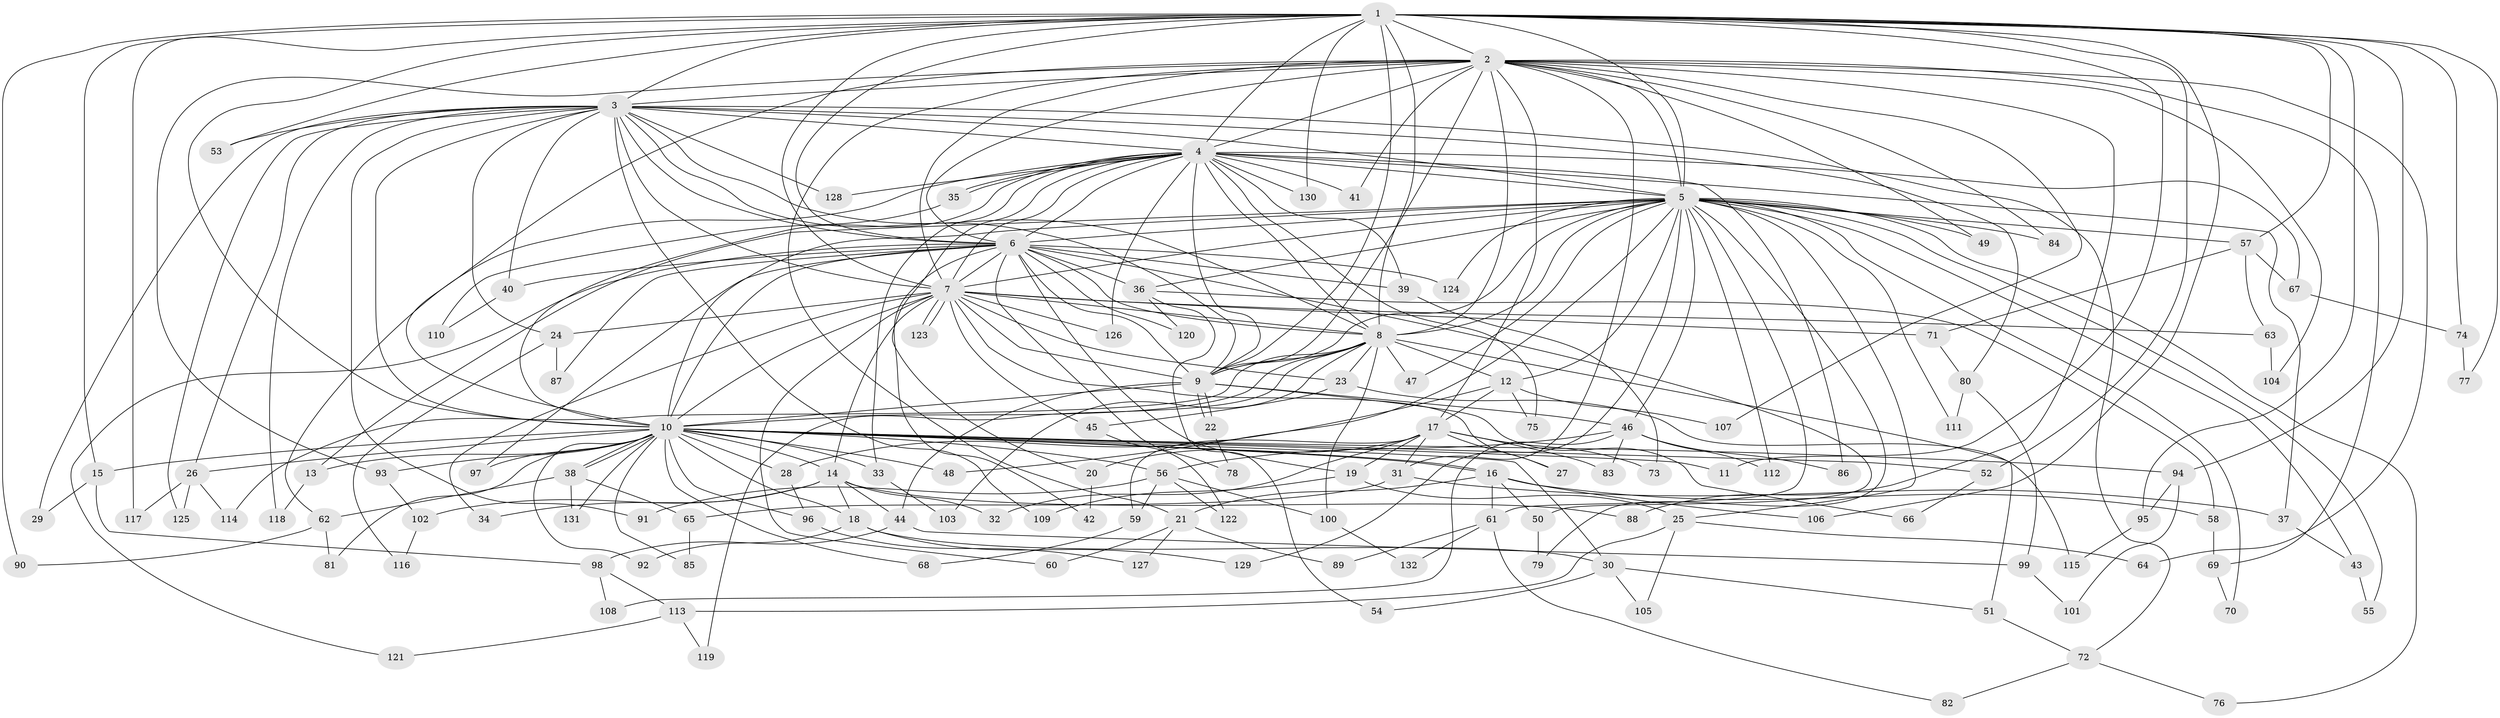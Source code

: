 // coarse degree distribution, {20: 0.0379746835443038, 21: 0.012658227848101266, 23: 0.012658227848101266, 24: 0.012658227848101266, 17: 0.02531645569620253, 14: 0.012658227848101266, 32: 0.012658227848101266, 2: 0.4050632911392405, 6: 0.012658227848101266, 3: 0.21518987341772153, 13: 0.012658227848101266, 4: 0.11392405063291139, 7: 0.02531645569620253, 11: 0.012658227848101266, 5: 0.06329113924050633, 10: 0.012658227848101266}
// Generated by graph-tools (version 1.1) at 2025/17/03/04/25 18:17:56]
// undirected, 132 vertices, 289 edges
graph export_dot {
graph [start="1"]
  node [color=gray90,style=filled];
  1;
  2;
  3;
  4;
  5;
  6;
  7;
  8;
  9;
  10;
  11;
  12;
  13;
  14;
  15;
  16;
  17;
  18;
  19;
  20;
  21;
  22;
  23;
  24;
  25;
  26;
  27;
  28;
  29;
  30;
  31;
  32;
  33;
  34;
  35;
  36;
  37;
  38;
  39;
  40;
  41;
  42;
  43;
  44;
  45;
  46;
  47;
  48;
  49;
  50;
  51;
  52;
  53;
  54;
  55;
  56;
  57;
  58;
  59;
  60;
  61;
  62;
  63;
  64;
  65;
  66;
  67;
  68;
  69;
  70;
  71;
  72;
  73;
  74;
  75;
  76;
  77;
  78;
  79;
  80;
  81;
  82;
  83;
  84;
  85;
  86;
  87;
  88;
  89;
  90;
  91;
  92;
  93;
  94;
  95;
  96;
  97;
  98;
  99;
  100;
  101;
  102;
  103;
  104;
  105;
  106;
  107;
  108;
  109;
  110;
  111;
  112;
  113;
  114;
  115;
  116;
  117;
  118;
  119;
  120;
  121;
  122;
  123;
  124;
  125;
  126;
  127;
  128;
  129;
  130;
  131;
  132;
  1 -- 2;
  1 -- 3;
  1 -- 4;
  1 -- 5;
  1 -- 6;
  1 -- 7;
  1 -- 8;
  1 -- 9;
  1 -- 10;
  1 -- 11;
  1 -- 15;
  1 -- 52;
  1 -- 53;
  1 -- 57;
  1 -- 74;
  1 -- 77;
  1 -- 90;
  1 -- 94;
  1 -- 95;
  1 -- 106;
  1 -- 117;
  1 -- 130;
  2 -- 3;
  2 -- 4;
  2 -- 5;
  2 -- 6;
  2 -- 7;
  2 -- 8;
  2 -- 9;
  2 -- 10;
  2 -- 17;
  2 -- 21;
  2 -- 31;
  2 -- 41;
  2 -- 49;
  2 -- 64;
  2 -- 69;
  2 -- 84;
  2 -- 88;
  2 -- 93;
  2 -- 104;
  2 -- 107;
  3 -- 4;
  3 -- 5;
  3 -- 6;
  3 -- 7;
  3 -- 8;
  3 -- 9;
  3 -- 10;
  3 -- 24;
  3 -- 26;
  3 -- 29;
  3 -- 40;
  3 -- 53;
  3 -- 72;
  3 -- 80;
  3 -- 91;
  3 -- 109;
  3 -- 118;
  3 -- 125;
  3 -- 128;
  4 -- 5;
  4 -- 6;
  4 -- 7;
  4 -- 8;
  4 -- 9;
  4 -- 10;
  4 -- 20;
  4 -- 33;
  4 -- 35;
  4 -- 35;
  4 -- 37;
  4 -- 39;
  4 -- 41;
  4 -- 62;
  4 -- 67;
  4 -- 75;
  4 -- 86;
  4 -- 126;
  4 -- 128;
  4 -- 130;
  5 -- 6;
  5 -- 7;
  5 -- 8;
  5 -- 9;
  5 -- 10;
  5 -- 12;
  5 -- 13;
  5 -- 25;
  5 -- 36;
  5 -- 43;
  5 -- 46;
  5 -- 47;
  5 -- 48;
  5 -- 49;
  5 -- 55;
  5 -- 57;
  5 -- 61;
  5 -- 70;
  5 -- 76;
  5 -- 79;
  5 -- 84;
  5 -- 111;
  5 -- 112;
  5 -- 124;
  5 -- 129;
  6 -- 7;
  6 -- 8;
  6 -- 9;
  6 -- 10;
  6 -- 19;
  6 -- 36;
  6 -- 39;
  6 -- 40;
  6 -- 42;
  6 -- 50;
  6 -- 78;
  6 -- 87;
  6 -- 97;
  6 -- 120;
  6 -- 121;
  6 -- 124;
  7 -- 8;
  7 -- 9;
  7 -- 10;
  7 -- 14;
  7 -- 23;
  7 -- 24;
  7 -- 27;
  7 -- 34;
  7 -- 45;
  7 -- 60;
  7 -- 63;
  7 -- 71;
  7 -- 123;
  7 -- 123;
  7 -- 126;
  8 -- 9;
  8 -- 10;
  8 -- 12;
  8 -- 23;
  8 -- 47;
  8 -- 51;
  8 -- 100;
  8 -- 103;
  8 -- 114;
  8 -- 119;
  9 -- 10;
  9 -- 22;
  9 -- 22;
  9 -- 44;
  9 -- 46;
  9 -- 66;
  10 -- 11;
  10 -- 13;
  10 -- 14;
  10 -- 15;
  10 -- 16;
  10 -- 16;
  10 -- 18;
  10 -- 26;
  10 -- 28;
  10 -- 30;
  10 -- 33;
  10 -- 38;
  10 -- 38;
  10 -- 48;
  10 -- 52;
  10 -- 56;
  10 -- 68;
  10 -- 81;
  10 -- 85;
  10 -- 92;
  10 -- 93;
  10 -- 94;
  10 -- 96;
  10 -- 97;
  10 -- 131;
  12 -- 17;
  12 -- 28;
  12 -- 75;
  12 -- 107;
  13 -- 118;
  14 -- 18;
  14 -- 32;
  14 -- 34;
  14 -- 44;
  14 -- 88;
  14 -- 102;
  15 -- 29;
  15 -- 98;
  16 -- 21;
  16 -- 50;
  16 -- 58;
  16 -- 61;
  16 -- 106;
  17 -- 19;
  17 -- 20;
  17 -- 27;
  17 -- 31;
  17 -- 32;
  17 -- 59;
  17 -- 73;
  17 -- 83;
  18 -- 30;
  18 -- 92;
  18 -- 129;
  19 -- 25;
  19 -- 109;
  20 -- 42;
  21 -- 60;
  21 -- 89;
  21 -- 127;
  22 -- 78;
  23 -- 45;
  23 -- 115;
  24 -- 87;
  24 -- 116;
  25 -- 64;
  25 -- 105;
  25 -- 113;
  26 -- 114;
  26 -- 117;
  26 -- 125;
  28 -- 96;
  30 -- 51;
  30 -- 54;
  30 -- 105;
  31 -- 37;
  31 -- 65;
  33 -- 103;
  35 -- 110;
  36 -- 54;
  36 -- 58;
  36 -- 120;
  37 -- 43;
  38 -- 62;
  38 -- 65;
  38 -- 131;
  39 -- 73;
  40 -- 110;
  43 -- 55;
  44 -- 98;
  44 -- 99;
  45 -- 122;
  46 -- 56;
  46 -- 83;
  46 -- 86;
  46 -- 108;
  46 -- 112;
  50 -- 79;
  51 -- 72;
  52 -- 66;
  56 -- 59;
  56 -- 91;
  56 -- 100;
  56 -- 122;
  57 -- 63;
  57 -- 67;
  57 -- 71;
  58 -- 69;
  59 -- 68;
  61 -- 82;
  61 -- 89;
  61 -- 132;
  62 -- 81;
  62 -- 90;
  63 -- 104;
  65 -- 85;
  67 -- 74;
  69 -- 70;
  71 -- 80;
  72 -- 76;
  72 -- 82;
  74 -- 77;
  80 -- 99;
  80 -- 111;
  93 -- 102;
  94 -- 95;
  94 -- 101;
  95 -- 115;
  96 -- 127;
  98 -- 108;
  98 -- 113;
  99 -- 101;
  100 -- 132;
  102 -- 116;
  113 -- 119;
  113 -- 121;
}

